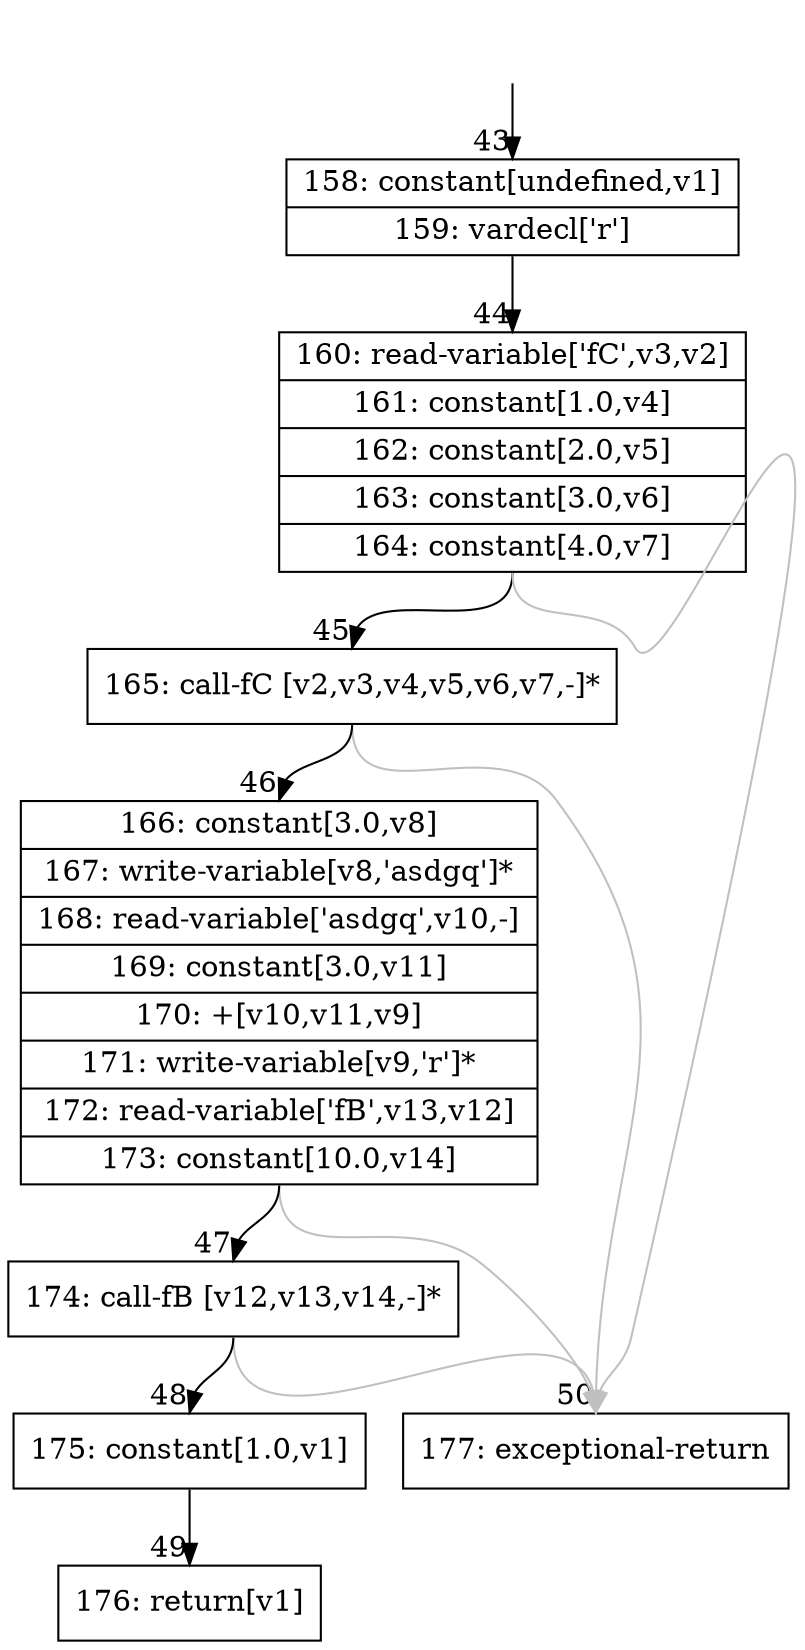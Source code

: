 digraph {
rankdir="TD"
BB_entry4[shape=none,label=""];
BB_entry4 -> BB43 [tailport=s, headport=n, headlabel="    43"]
BB43 [shape=record label="{158: constant[undefined,v1]|159: vardecl['r']}" ] 
BB43 -> BB44 [tailport=s, headport=n, headlabel="      44"]
BB44 [shape=record label="{160: read-variable['fC',v3,v2]|161: constant[1.0,v4]|162: constant[2.0,v5]|163: constant[3.0,v6]|164: constant[4.0,v7]}" ] 
BB44 -> BB45 [tailport=s, headport=n, headlabel="      45"]
BB44 -> BB50 [tailport=s, headport=n, color=gray, headlabel="      50"]
BB45 [shape=record label="{165: call-fC [v2,v3,v4,v5,v6,v7,-]*}" ] 
BB45 -> BB46 [tailport=s, headport=n, headlabel="      46"]
BB45 -> BB50 [tailport=s, headport=n, color=gray]
BB46 [shape=record label="{166: constant[3.0,v8]|167: write-variable[v8,'asdgq']*|168: read-variable['asdgq',v10,-]|169: constant[3.0,v11]|170: +[v10,v11,v9]|171: write-variable[v9,'r']*|172: read-variable['fB',v13,v12]|173: constant[10.0,v14]}" ] 
BB46 -> BB47 [tailport=s, headport=n, headlabel="      47"]
BB46 -> BB50 [tailport=s, headport=n, color=gray]
BB47 [shape=record label="{174: call-fB [v12,v13,v14,-]*}" ] 
BB47 -> BB48 [tailport=s, headport=n, headlabel="      48"]
BB47 -> BB50 [tailport=s, headport=n, color=gray]
BB48 [shape=record label="{175: constant[1.0,v1]}" ] 
BB48 -> BB49 [tailport=s, headport=n, headlabel="      49"]
BB49 [shape=record label="{176: return[v1]}" ] 
BB50 [shape=record label="{177: exceptional-return}" ] 
}
